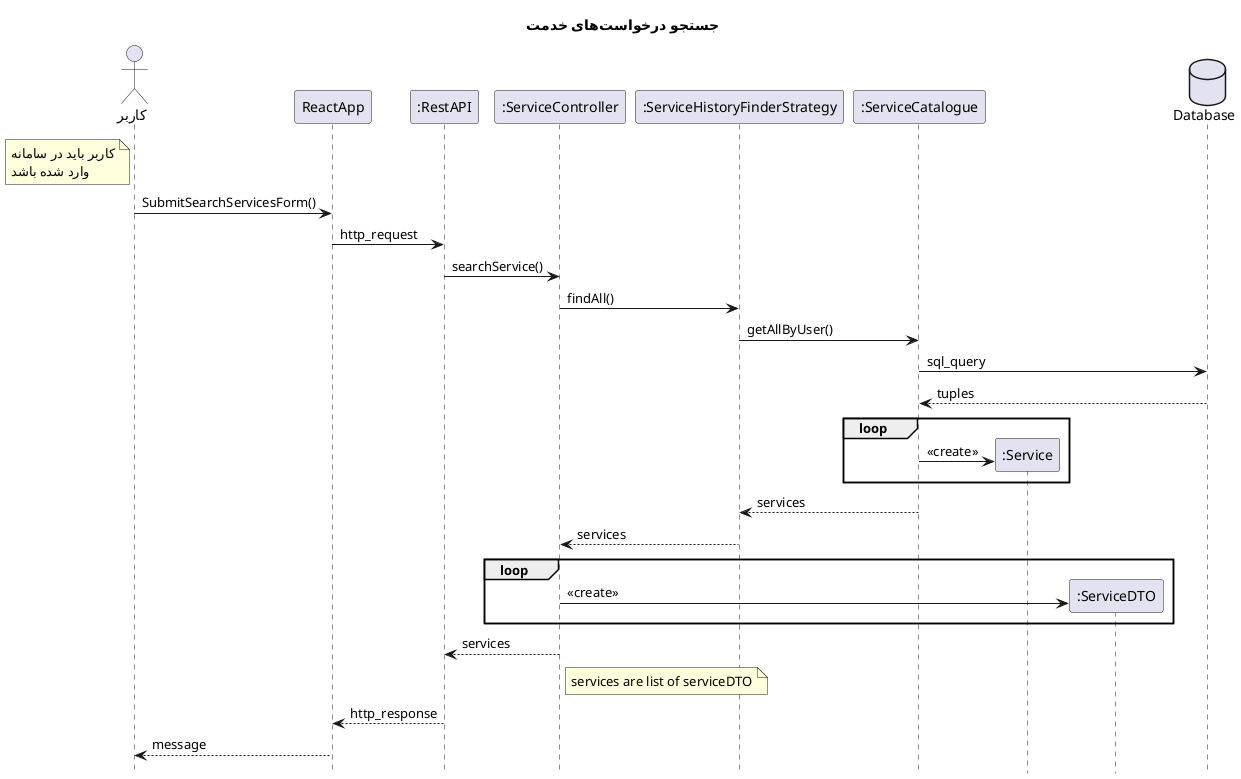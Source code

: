 @startuml searchService
hide footbox
title "جستجو درخواست‌های خدمت"
actor       "کاربر" as user
participant ReactApp
participant ":RestAPI" as RestAPI
participant ":ServiceController" as ServiceController
participant ":ServiceHistoryFinderStrategy" as ServiceHistoryFinderStrategy
participant ":ServiceCatalogue" as ServiceCatalogue
participant ":Service" as Service
participant ":ServiceDTO" as ServiceDTO
database Database
note left of user
    کاربر باید در سامانه
    وارد شده باشد
end note

user -> ReactApp: SubmitSearchServicesForm()
ReactApp -> RestAPI: http_request
RestAPI -> ServiceController: searchService()
ServiceController -> ServiceHistoryFinderStrategy: findAll()
ServiceHistoryFinderStrategy -> ServiceCatalogue: getAllByUser()
ServiceCatalogue -> Database: sql_query
return tuples
loop
    ServiceCatalogue -> Service **: <<create>>
end
ServiceCatalogue --> ServiceHistoryFinderStrategy: services
ServiceHistoryFinderStrategy --> ServiceController: services
loop
    ServiceController -> ServiceDTO **: <<create>>
end
ServiceController --> RestAPI: services
note right of ServiceController
    services are list of serviceDTO
end note
RestAPI --> ReactApp: http_response
ReactApp --> user: message
@enduml